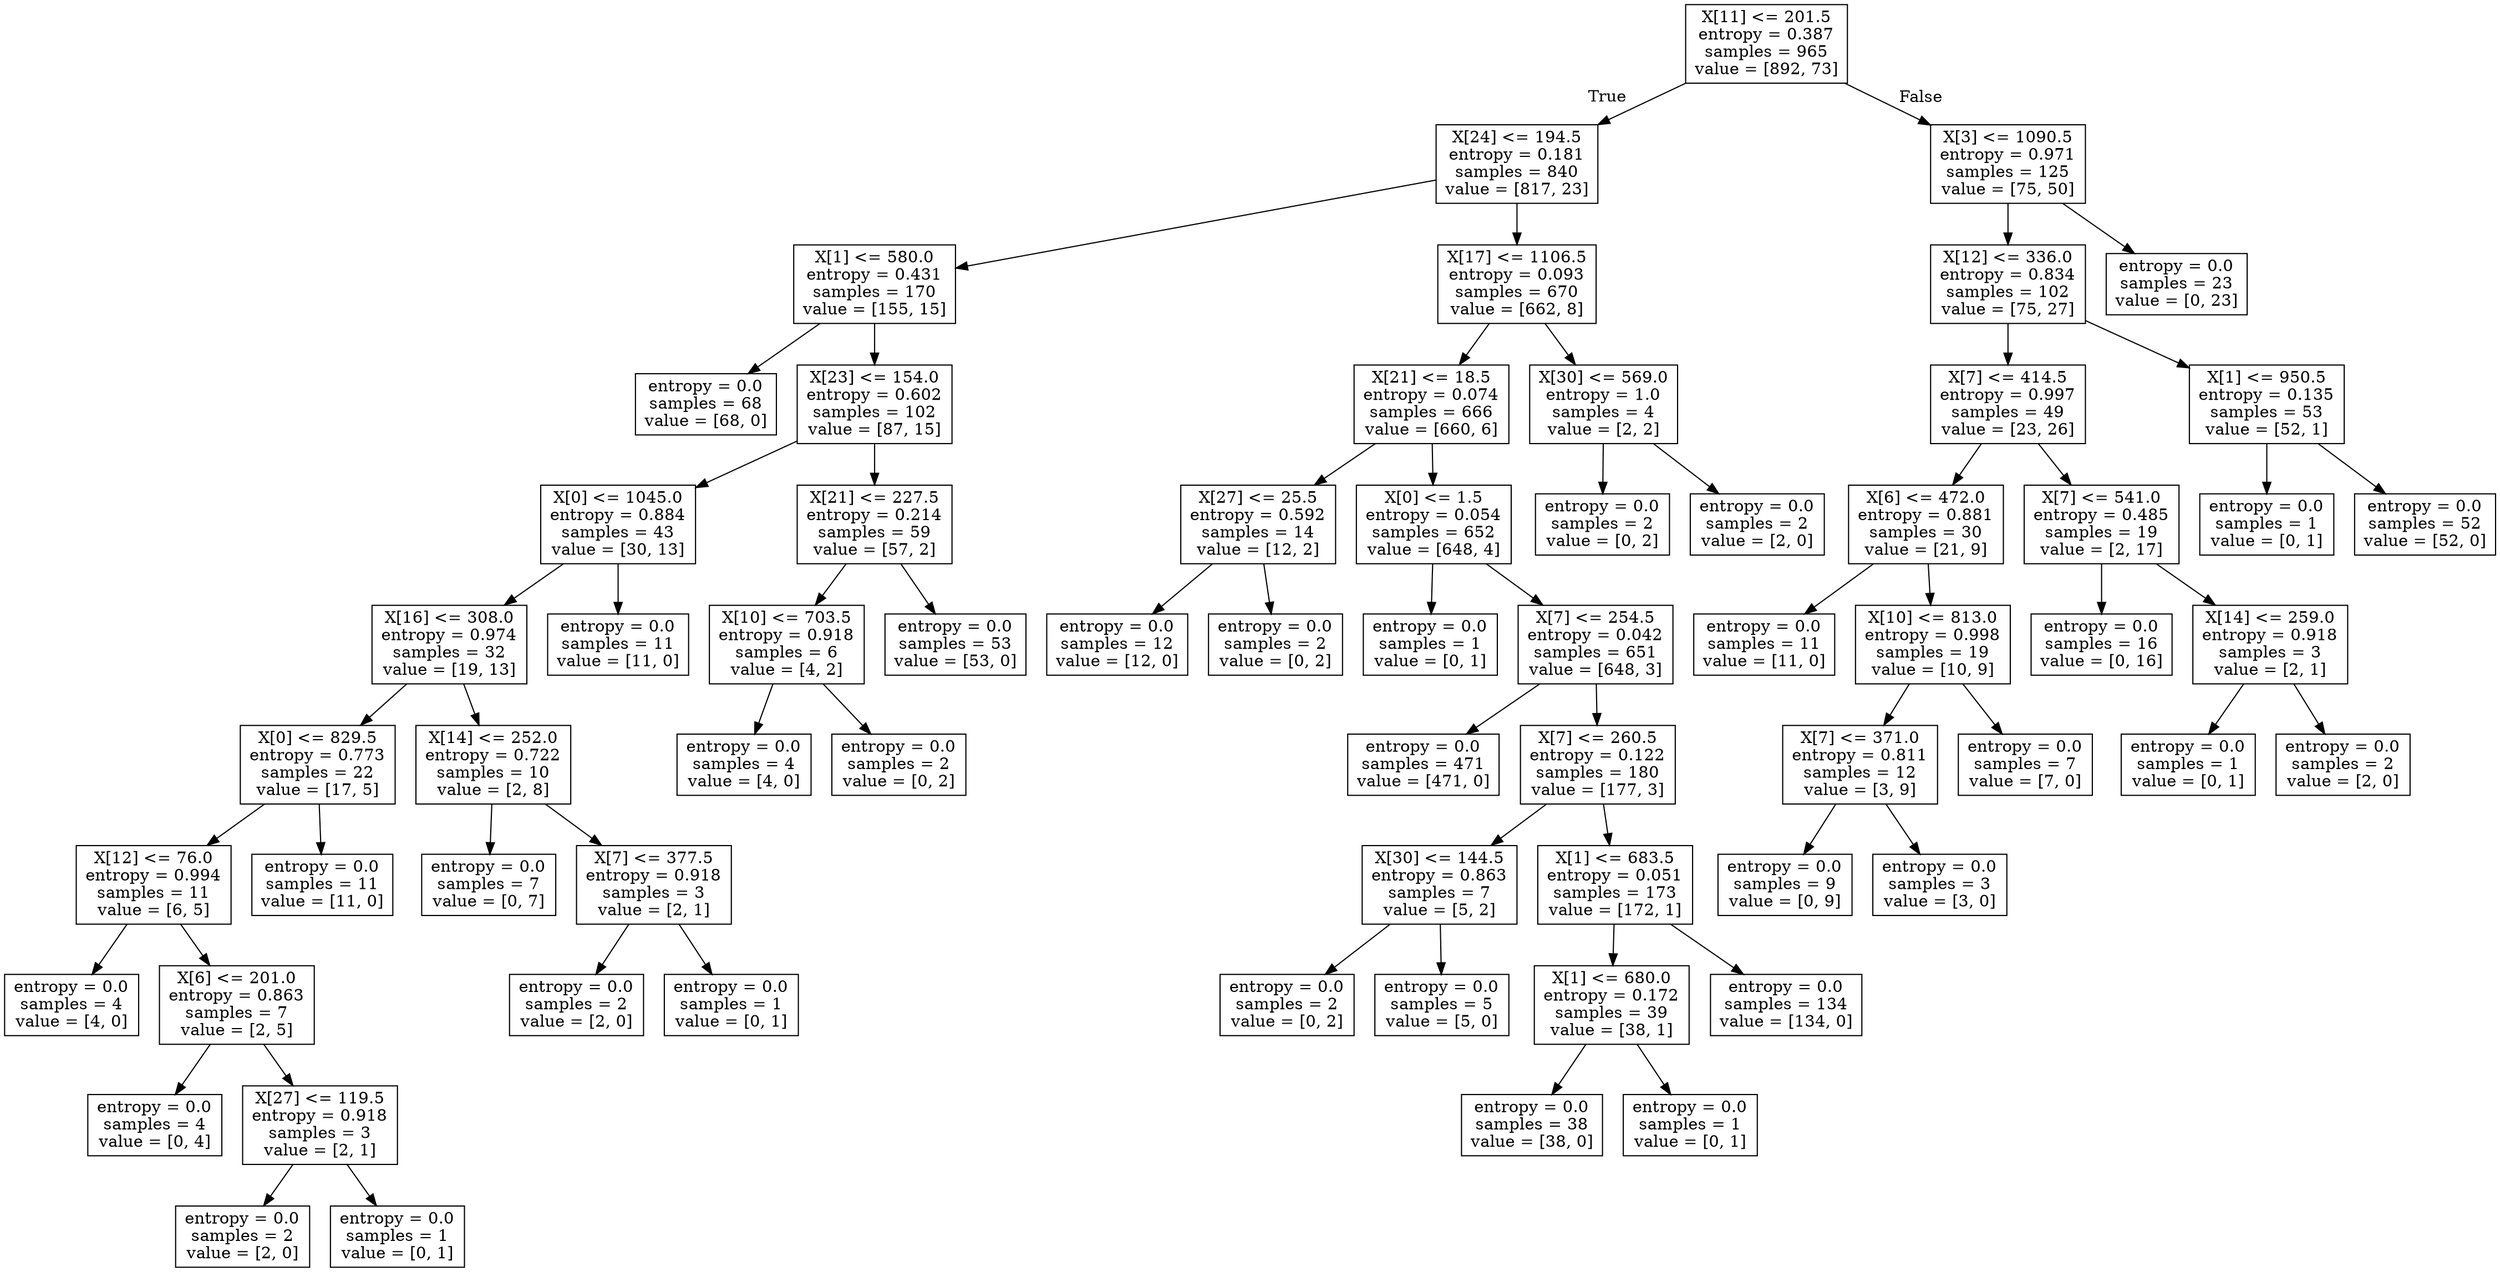 digraph Tree {
node [shape=box] ;
0 [label="X[11] <= 201.5\nentropy = 0.387\nsamples = 965\nvalue = [892, 73]"] ;
1 [label="X[24] <= 194.5\nentropy = 0.181\nsamples = 840\nvalue = [817, 23]"] ;
0 -> 1 [labeldistance=2.5, labelangle=45, headlabel="True"] ;
2 [label="X[1] <= 580.0\nentropy = 0.431\nsamples = 170\nvalue = [155, 15]"] ;
1 -> 2 ;
3 [label="entropy = 0.0\nsamples = 68\nvalue = [68, 0]"] ;
2 -> 3 ;
4 [label="X[23] <= 154.0\nentropy = 0.602\nsamples = 102\nvalue = [87, 15]"] ;
2 -> 4 ;
5 [label="X[0] <= 1045.0\nentropy = 0.884\nsamples = 43\nvalue = [30, 13]"] ;
4 -> 5 ;
6 [label="X[16] <= 308.0\nentropy = 0.974\nsamples = 32\nvalue = [19, 13]"] ;
5 -> 6 ;
7 [label="X[0] <= 829.5\nentropy = 0.773\nsamples = 22\nvalue = [17, 5]"] ;
6 -> 7 ;
8 [label="X[12] <= 76.0\nentropy = 0.994\nsamples = 11\nvalue = [6, 5]"] ;
7 -> 8 ;
9 [label="entropy = 0.0\nsamples = 4\nvalue = [4, 0]"] ;
8 -> 9 ;
10 [label="X[6] <= 201.0\nentropy = 0.863\nsamples = 7\nvalue = [2, 5]"] ;
8 -> 10 ;
11 [label="entropy = 0.0\nsamples = 4\nvalue = [0, 4]"] ;
10 -> 11 ;
12 [label="X[27] <= 119.5\nentropy = 0.918\nsamples = 3\nvalue = [2, 1]"] ;
10 -> 12 ;
13 [label="entropy = 0.0\nsamples = 2\nvalue = [2, 0]"] ;
12 -> 13 ;
14 [label="entropy = 0.0\nsamples = 1\nvalue = [0, 1]"] ;
12 -> 14 ;
15 [label="entropy = 0.0\nsamples = 11\nvalue = [11, 0]"] ;
7 -> 15 ;
16 [label="X[14] <= 252.0\nentropy = 0.722\nsamples = 10\nvalue = [2, 8]"] ;
6 -> 16 ;
17 [label="entropy = 0.0\nsamples = 7\nvalue = [0, 7]"] ;
16 -> 17 ;
18 [label="X[7] <= 377.5\nentropy = 0.918\nsamples = 3\nvalue = [2, 1]"] ;
16 -> 18 ;
19 [label="entropy = 0.0\nsamples = 2\nvalue = [2, 0]"] ;
18 -> 19 ;
20 [label="entropy = 0.0\nsamples = 1\nvalue = [0, 1]"] ;
18 -> 20 ;
21 [label="entropy = 0.0\nsamples = 11\nvalue = [11, 0]"] ;
5 -> 21 ;
22 [label="X[21] <= 227.5\nentropy = 0.214\nsamples = 59\nvalue = [57, 2]"] ;
4 -> 22 ;
23 [label="X[10] <= 703.5\nentropy = 0.918\nsamples = 6\nvalue = [4, 2]"] ;
22 -> 23 ;
24 [label="entropy = 0.0\nsamples = 4\nvalue = [4, 0]"] ;
23 -> 24 ;
25 [label="entropy = 0.0\nsamples = 2\nvalue = [0, 2]"] ;
23 -> 25 ;
26 [label="entropy = 0.0\nsamples = 53\nvalue = [53, 0]"] ;
22 -> 26 ;
27 [label="X[17] <= 1106.5\nentropy = 0.093\nsamples = 670\nvalue = [662, 8]"] ;
1 -> 27 ;
28 [label="X[21] <= 18.5\nentropy = 0.074\nsamples = 666\nvalue = [660, 6]"] ;
27 -> 28 ;
29 [label="X[27] <= 25.5\nentropy = 0.592\nsamples = 14\nvalue = [12, 2]"] ;
28 -> 29 ;
30 [label="entropy = 0.0\nsamples = 12\nvalue = [12, 0]"] ;
29 -> 30 ;
31 [label="entropy = 0.0\nsamples = 2\nvalue = [0, 2]"] ;
29 -> 31 ;
32 [label="X[0] <= 1.5\nentropy = 0.054\nsamples = 652\nvalue = [648, 4]"] ;
28 -> 32 ;
33 [label="entropy = 0.0\nsamples = 1\nvalue = [0, 1]"] ;
32 -> 33 ;
34 [label="X[7] <= 254.5\nentropy = 0.042\nsamples = 651\nvalue = [648, 3]"] ;
32 -> 34 ;
35 [label="entropy = 0.0\nsamples = 471\nvalue = [471, 0]"] ;
34 -> 35 ;
36 [label="X[7] <= 260.5\nentropy = 0.122\nsamples = 180\nvalue = [177, 3]"] ;
34 -> 36 ;
37 [label="X[30] <= 144.5\nentropy = 0.863\nsamples = 7\nvalue = [5, 2]"] ;
36 -> 37 ;
38 [label="entropy = 0.0\nsamples = 2\nvalue = [0, 2]"] ;
37 -> 38 ;
39 [label="entropy = 0.0\nsamples = 5\nvalue = [5, 0]"] ;
37 -> 39 ;
40 [label="X[1] <= 683.5\nentropy = 0.051\nsamples = 173\nvalue = [172, 1]"] ;
36 -> 40 ;
41 [label="X[1] <= 680.0\nentropy = 0.172\nsamples = 39\nvalue = [38, 1]"] ;
40 -> 41 ;
42 [label="entropy = 0.0\nsamples = 38\nvalue = [38, 0]"] ;
41 -> 42 ;
43 [label="entropy = 0.0\nsamples = 1\nvalue = [0, 1]"] ;
41 -> 43 ;
44 [label="entropy = 0.0\nsamples = 134\nvalue = [134, 0]"] ;
40 -> 44 ;
45 [label="X[30] <= 569.0\nentropy = 1.0\nsamples = 4\nvalue = [2, 2]"] ;
27 -> 45 ;
46 [label="entropy = 0.0\nsamples = 2\nvalue = [0, 2]"] ;
45 -> 46 ;
47 [label="entropy = 0.0\nsamples = 2\nvalue = [2, 0]"] ;
45 -> 47 ;
48 [label="X[3] <= 1090.5\nentropy = 0.971\nsamples = 125\nvalue = [75, 50]"] ;
0 -> 48 [labeldistance=2.5, labelangle=-45, headlabel="False"] ;
49 [label="X[12] <= 336.0\nentropy = 0.834\nsamples = 102\nvalue = [75, 27]"] ;
48 -> 49 ;
50 [label="X[7] <= 414.5\nentropy = 0.997\nsamples = 49\nvalue = [23, 26]"] ;
49 -> 50 ;
51 [label="X[6] <= 472.0\nentropy = 0.881\nsamples = 30\nvalue = [21, 9]"] ;
50 -> 51 ;
52 [label="entropy = 0.0\nsamples = 11\nvalue = [11, 0]"] ;
51 -> 52 ;
53 [label="X[10] <= 813.0\nentropy = 0.998\nsamples = 19\nvalue = [10, 9]"] ;
51 -> 53 ;
54 [label="X[7] <= 371.0\nentropy = 0.811\nsamples = 12\nvalue = [3, 9]"] ;
53 -> 54 ;
55 [label="entropy = 0.0\nsamples = 9\nvalue = [0, 9]"] ;
54 -> 55 ;
56 [label="entropy = 0.0\nsamples = 3\nvalue = [3, 0]"] ;
54 -> 56 ;
57 [label="entropy = 0.0\nsamples = 7\nvalue = [7, 0]"] ;
53 -> 57 ;
58 [label="X[7] <= 541.0\nentropy = 0.485\nsamples = 19\nvalue = [2, 17]"] ;
50 -> 58 ;
59 [label="entropy = 0.0\nsamples = 16\nvalue = [0, 16]"] ;
58 -> 59 ;
60 [label="X[14] <= 259.0\nentropy = 0.918\nsamples = 3\nvalue = [2, 1]"] ;
58 -> 60 ;
61 [label="entropy = 0.0\nsamples = 1\nvalue = [0, 1]"] ;
60 -> 61 ;
62 [label="entropy = 0.0\nsamples = 2\nvalue = [2, 0]"] ;
60 -> 62 ;
63 [label="X[1] <= 950.5\nentropy = 0.135\nsamples = 53\nvalue = [52, 1]"] ;
49 -> 63 ;
64 [label="entropy = 0.0\nsamples = 1\nvalue = [0, 1]"] ;
63 -> 64 ;
65 [label="entropy = 0.0\nsamples = 52\nvalue = [52, 0]"] ;
63 -> 65 ;
66 [label="entropy = 0.0\nsamples = 23\nvalue = [0, 23]"] ;
48 -> 66 ;
}
